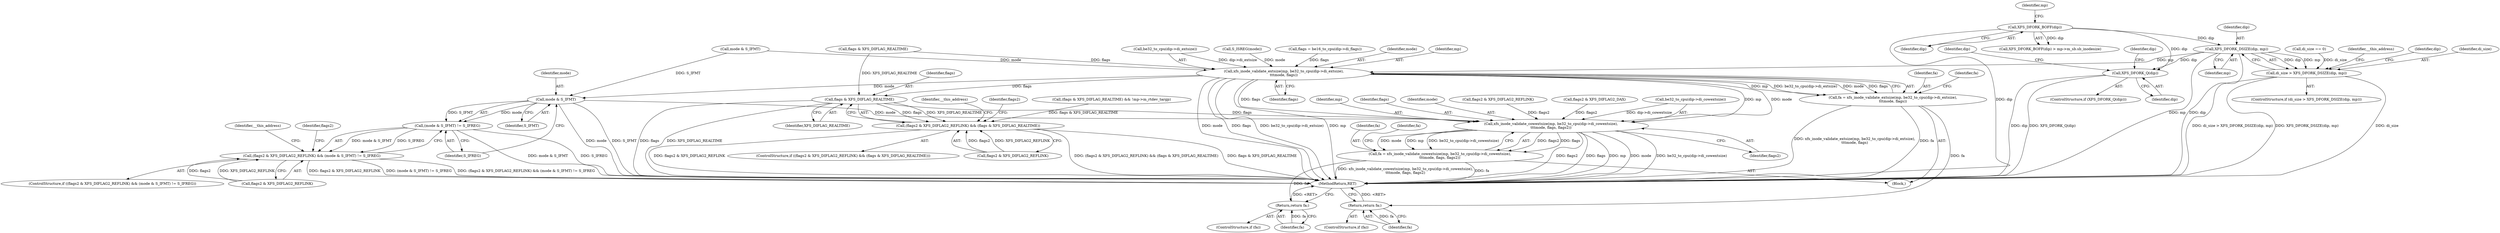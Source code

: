 digraph "0_linux_23fcb3340d033d9f081e21e6c12c2db7eaa541d3@pointer" {
"1000311" [label="(Call,XFS_DFORK_DSIZE(dip, mp))"];
"1000248" [label="(Call,XFS_DFORK_BOFF(dip))"];
"1000309" [label="(Call,di_size > XFS_DFORK_DSIZE(dip, mp))"];
"1000335" [label="(Call,XFS_DFORK_Q(dip))"];
"1000377" [label="(Call,xfs_inode_validate_extsize(mp, be32_to_cpu(dip->di_extsize),\n\t\t\tmode, flags))"];
"1000375" [label="(Call,fa = xfs_inode_validate_extsize(mp, be32_to_cpu(dip->di_extsize),\n\t\t\tmode, flags))"];
"1000387" [label="(Return,return fa;)"];
"1000424" [label="(Call,mode & S_IFMT)"];
"1000423" [label="(Call,(mode & S_IFMT) != S_IFREG)"];
"1000419" [label="(Call,(flags2 & XFS_DIFLAG2_REFLINK) && (mode & S_IFMT) != S_IFREG)"];
"1000452" [label="(Call,xfs_inode_validate_cowextsize(mp, be32_to_cpu(dip->di_cowextsize),\n\t\t\tmode, flags, flags2))"];
"1000450" [label="(Call,fa = xfs_inode_validate_cowextsize(mp, be32_to_cpu(dip->di_cowextsize),\n\t\t\tmode, flags, flags2))"];
"1000463" [label="(Return,return fa;)"];
"1000435" [label="(Call,flags & XFS_DIFLAG_REALTIME)"];
"1000431" [label="(Call,(flags2 & XFS_DIFLAG2_REFLINK) && (flags & XFS_DIFLAG_REALTIME))"];
"1000433" [label="(Identifier,flags2)"];
"1000249" [label="(Identifier,dip)"];
"1000385" [label="(ControlStructure,if (fa))"];
"1000418" [label="(ControlStructure,if ((flags2 & XFS_DIFLAG2_REFLINK) && (mode & S_IFMT) != S_IFREG))"];
"1000312" [label="(Identifier,dip)"];
"1000453" [label="(Identifier,mp)"];
"1000437" [label="(Identifier,XFS_DIFLAG_REALTIME)"];
"1000247" [label="(Call,XFS_DFORK_BOFF(dip) > mp->m_sb.sb_inodesize)"];
"1000277" [label="(Call,mode & S_IFMT)"];
"1000463" [label="(Return,return fa;)"];
"1000439" [label="(Identifier,__this_address)"];
"1000443" [label="(Identifier,flags2)"];
"1000220" [label="(Call,di_size == 0)"];
"1000308" [label="(ControlStructure,if (di_size > XFS_DFORK_DSIZE(dip, mp)))"];
"1000454" [label="(Call,be32_to_cpu(dip->di_cowextsize))"];
"1000267" [label="(Call,flags & XFS_DIFLAG_REALTIME)"];
"1000461" [label="(ControlStructure,if (fa))"];
"1000464" [label="(Identifier,fa)"];
"1000340" [label="(Identifier,dip)"];
"1000315" [label="(Identifier,__this_address)"];
"1000435" [label="(Call,flags & XFS_DIFLAG_REALTIME)"];
"1000375" [label="(Call,fa = xfs_inode_validate_extsize(mp, be32_to_cpu(dip->di_extsize),\n\t\t\tmode, flags))"];
"1000425" [label="(Identifier,mode)"];
"1000266" [label="(Call,(flags & XFS_DIFLAG_REALTIME) && !mp->m_rtdev_targp)"];
"1000451" [label="(Identifier,fa)"];
"1000426" [label="(Identifier,S_IFMT)"];
"1000311" [label="(Call,XFS_DFORK_DSIZE(dip, mp))"];
"1000379" [label="(Call,be32_to_cpu(dip->di_extsize))"];
"1000431" [label="(Call,(flags2 & XFS_DIFLAG2_REFLINK) && (flags & XFS_DIFLAG_REALTIME))"];
"1000387" [label="(Return,return fa;)"];
"1000304" [label="(Call,S_ISREG(mode))"];
"1000424" [label="(Call,mode & S_IFMT)"];
"1000376" [label="(Identifier,fa)"];
"1000427" [label="(Identifier,S_IFREG)"];
"1000432" [label="(Call,flags2 & XFS_DIFLAG2_REFLINK)"];
"1000388" [label="(Identifier,fa)"];
"1000257" [label="(Call,flags = be16_to_cpu(dip->di_flags))"];
"1000318" [label="(Identifier,dip)"];
"1000419" [label="(Call,(flags2 & XFS_DIFLAG2_REFLINK) && (mode & S_IFMT) != S_IFREG)"];
"1000459" [label="(Identifier,flags)"];
"1000383" [label="(Identifier,mode)"];
"1000450" [label="(Call,fa = xfs_inode_validate_cowextsize(mp, be32_to_cpu(dip->di_cowextsize),\n\t\t\tmode, flags, flags2))"];
"1000377" [label="(Call,xfs_inode_validate_extsize(mp, be32_to_cpu(dip->di_extsize),\n\t\t\tmode, flags))"];
"1000335" [label="(Call,XFS_DFORK_Q(dip))"];
"1000467" [label="(MethodReturn,RET)"];
"1000310" [label="(Identifier,di_size)"];
"1000313" [label="(Identifier,mp)"];
"1000334" [label="(ControlStructure,if (XFS_DFORK_Q(dip)))"];
"1000360" [label="(Identifier,dip)"];
"1000336" [label="(Identifier,dip)"];
"1000378" [label="(Identifier,mp)"];
"1000458" [label="(Identifier,mode)"];
"1000442" [label="(Call,flags2 & XFS_DIFLAG2_REFLINK)"];
"1000445" [label="(Call,flags2 & XFS_DIFLAG2_DAX)"];
"1000252" [label="(Identifier,mp)"];
"1000384" [label="(Identifier,flags)"];
"1000423" [label="(Call,(mode & S_IFMT) != S_IFREG)"];
"1000462" [label="(Identifier,fa)"];
"1000248" [label="(Call,XFS_DFORK_BOFF(dip))"];
"1000429" [label="(Identifier,__this_address)"];
"1000460" [label="(Identifier,flags2)"];
"1000386" [label="(Identifier,fa)"];
"1000436" [label="(Identifier,flags)"];
"1000430" [label="(ControlStructure,if ((flags2 & XFS_DIFLAG2_REFLINK) && (flags & XFS_DIFLAG_REALTIME)))"];
"1000309" [label="(Call,di_size > XFS_DFORK_DSIZE(dip, mp))"];
"1000121" [label="(Block,)"];
"1000420" [label="(Call,flags2 & XFS_DIFLAG2_REFLINK)"];
"1000452" [label="(Call,xfs_inode_validate_cowextsize(mp, be32_to_cpu(dip->di_cowextsize),\n\t\t\tmode, flags, flags2))"];
"1000311" -> "1000309"  [label="AST: "];
"1000311" -> "1000313"  [label="CFG: "];
"1000312" -> "1000311"  [label="AST: "];
"1000313" -> "1000311"  [label="AST: "];
"1000309" -> "1000311"  [label="CFG: "];
"1000311" -> "1000467"  [label="DDG: dip"];
"1000311" -> "1000467"  [label="DDG: mp"];
"1000311" -> "1000309"  [label="DDG: dip"];
"1000311" -> "1000309"  [label="DDG: mp"];
"1000248" -> "1000311"  [label="DDG: dip"];
"1000311" -> "1000335"  [label="DDG: dip"];
"1000311" -> "1000377"  [label="DDG: mp"];
"1000248" -> "1000247"  [label="AST: "];
"1000248" -> "1000249"  [label="CFG: "];
"1000249" -> "1000248"  [label="AST: "];
"1000252" -> "1000248"  [label="CFG: "];
"1000248" -> "1000467"  [label="DDG: dip"];
"1000248" -> "1000247"  [label="DDG: dip"];
"1000248" -> "1000335"  [label="DDG: dip"];
"1000309" -> "1000308"  [label="AST: "];
"1000310" -> "1000309"  [label="AST: "];
"1000315" -> "1000309"  [label="CFG: "];
"1000318" -> "1000309"  [label="CFG: "];
"1000309" -> "1000467"  [label="DDG: di_size"];
"1000309" -> "1000467"  [label="DDG: di_size > XFS_DFORK_DSIZE(dip, mp)"];
"1000309" -> "1000467"  [label="DDG: XFS_DFORK_DSIZE(dip, mp)"];
"1000220" -> "1000309"  [label="DDG: di_size"];
"1000335" -> "1000334"  [label="AST: "];
"1000335" -> "1000336"  [label="CFG: "];
"1000336" -> "1000335"  [label="AST: "];
"1000340" -> "1000335"  [label="CFG: "];
"1000360" -> "1000335"  [label="CFG: "];
"1000335" -> "1000467"  [label="DDG: dip"];
"1000335" -> "1000467"  [label="DDG: XFS_DFORK_Q(dip)"];
"1000377" -> "1000375"  [label="AST: "];
"1000377" -> "1000384"  [label="CFG: "];
"1000378" -> "1000377"  [label="AST: "];
"1000379" -> "1000377"  [label="AST: "];
"1000383" -> "1000377"  [label="AST: "];
"1000384" -> "1000377"  [label="AST: "];
"1000375" -> "1000377"  [label="CFG: "];
"1000377" -> "1000467"  [label="DDG: mode"];
"1000377" -> "1000467"  [label="DDG: flags"];
"1000377" -> "1000467"  [label="DDG: be32_to_cpu(dip->di_extsize)"];
"1000377" -> "1000467"  [label="DDG: mp"];
"1000377" -> "1000375"  [label="DDG: mp"];
"1000377" -> "1000375"  [label="DDG: be32_to_cpu(dip->di_extsize)"];
"1000377" -> "1000375"  [label="DDG: mode"];
"1000377" -> "1000375"  [label="DDG: flags"];
"1000379" -> "1000377"  [label="DDG: dip->di_extsize"];
"1000304" -> "1000377"  [label="DDG: mode"];
"1000277" -> "1000377"  [label="DDG: mode"];
"1000267" -> "1000377"  [label="DDG: flags"];
"1000257" -> "1000377"  [label="DDG: flags"];
"1000377" -> "1000424"  [label="DDG: mode"];
"1000377" -> "1000435"  [label="DDG: flags"];
"1000377" -> "1000452"  [label="DDG: mp"];
"1000377" -> "1000452"  [label="DDG: mode"];
"1000377" -> "1000452"  [label="DDG: flags"];
"1000375" -> "1000121"  [label="AST: "];
"1000376" -> "1000375"  [label="AST: "];
"1000386" -> "1000375"  [label="CFG: "];
"1000375" -> "1000467"  [label="DDG: fa"];
"1000375" -> "1000467"  [label="DDG: xfs_inode_validate_extsize(mp, be32_to_cpu(dip->di_extsize),\n\t\t\tmode, flags)"];
"1000375" -> "1000387"  [label="DDG: fa"];
"1000387" -> "1000385"  [label="AST: "];
"1000387" -> "1000388"  [label="CFG: "];
"1000388" -> "1000387"  [label="AST: "];
"1000467" -> "1000387"  [label="CFG: "];
"1000387" -> "1000467"  [label="DDG: <RET>"];
"1000388" -> "1000387"  [label="DDG: fa"];
"1000424" -> "1000423"  [label="AST: "];
"1000424" -> "1000426"  [label="CFG: "];
"1000425" -> "1000424"  [label="AST: "];
"1000426" -> "1000424"  [label="AST: "];
"1000427" -> "1000424"  [label="CFG: "];
"1000424" -> "1000467"  [label="DDG: S_IFMT"];
"1000424" -> "1000467"  [label="DDG: mode"];
"1000424" -> "1000423"  [label="DDG: mode"];
"1000424" -> "1000423"  [label="DDG: S_IFMT"];
"1000277" -> "1000424"  [label="DDG: S_IFMT"];
"1000424" -> "1000452"  [label="DDG: mode"];
"1000423" -> "1000419"  [label="AST: "];
"1000423" -> "1000427"  [label="CFG: "];
"1000427" -> "1000423"  [label="AST: "];
"1000419" -> "1000423"  [label="CFG: "];
"1000423" -> "1000467"  [label="DDG: S_IFREG"];
"1000423" -> "1000467"  [label="DDG: mode & S_IFMT"];
"1000423" -> "1000419"  [label="DDG: mode & S_IFMT"];
"1000423" -> "1000419"  [label="DDG: S_IFREG"];
"1000419" -> "1000418"  [label="AST: "];
"1000419" -> "1000420"  [label="CFG: "];
"1000420" -> "1000419"  [label="AST: "];
"1000429" -> "1000419"  [label="CFG: "];
"1000433" -> "1000419"  [label="CFG: "];
"1000419" -> "1000467"  [label="DDG: flags2 & XFS_DIFLAG2_REFLINK"];
"1000419" -> "1000467"  [label="DDG: (mode & S_IFMT) != S_IFREG"];
"1000419" -> "1000467"  [label="DDG: (flags2 & XFS_DIFLAG2_REFLINK) && (mode & S_IFMT) != S_IFREG"];
"1000420" -> "1000419"  [label="DDG: flags2"];
"1000420" -> "1000419"  [label="DDG: XFS_DIFLAG2_REFLINK"];
"1000452" -> "1000450"  [label="AST: "];
"1000452" -> "1000460"  [label="CFG: "];
"1000453" -> "1000452"  [label="AST: "];
"1000454" -> "1000452"  [label="AST: "];
"1000458" -> "1000452"  [label="AST: "];
"1000459" -> "1000452"  [label="AST: "];
"1000460" -> "1000452"  [label="AST: "];
"1000450" -> "1000452"  [label="CFG: "];
"1000452" -> "1000467"  [label="DDG: flags2"];
"1000452" -> "1000467"  [label="DDG: flags"];
"1000452" -> "1000467"  [label="DDG: mp"];
"1000452" -> "1000467"  [label="DDG: mode"];
"1000452" -> "1000467"  [label="DDG: be32_to_cpu(dip->di_cowextsize)"];
"1000452" -> "1000450"  [label="DDG: flags2"];
"1000452" -> "1000450"  [label="DDG: flags"];
"1000452" -> "1000450"  [label="DDG: mode"];
"1000452" -> "1000450"  [label="DDG: mp"];
"1000452" -> "1000450"  [label="DDG: be32_to_cpu(dip->di_cowextsize)"];
"1000454" -> "1000452"  [label="DDG: dip->di_cowextsize"];
"1000435" -> "1000452"  [label="DDG: flags"];
"1000442" -> "1000452"  [label="DDG: flags2"];
"1000445" -> "1000452"  [label="DDG: flags2"];
"1000450" -> "1000121"  [label="AST: "];
"1000451" -> "1000450"  [label="AST: "];
"1000462" -> "1000450"  [label="CFG: "];
"1000450" -> "1000467"  [label="DDG: xfs_inode_validate_cowextsize(mp, be32_to_cpu(dip->di_cowextsize),\n\t\t\tmode, flags, flags2)"];
"1000450" -> "1000467"  [label="DDG: fa"];
"1000450" -> "1000463"  [label="DDG: fa"];
"1000463" -> "1000461"  [label="AST: "];
"1000463" -> "1000464"  [label="CFG: "];
"1000464" -> "1000463"  [label="AST: "];
"1000467" -> "1000463"  [label="CFG: "];
"1000463" -> "1000467"  [label="DDG: <RET>"];
"1000464" -> "1000463"  [label="DDG: fa"];
"1000435" -> "1000431"  [label="AST: "];
"1000435" -> "1000437"  [label="CFG: "];
"1000436" -> "1000435"  [label="AST: "];
"1000437" -> "1000435"  [label="AST: "];
"1000431" -> "1000435"  [label="CFG: "];
"1000435" -> "1000467"  [label="DDG: flags"];
"1000435" -> "1000467"  [label="DDG: XFS_DIFLAG_REALTIME"];
"1000435" -> "1000431"  [label="DDG: flags"];
"1000435" -> "1000431"  [label="DDG: XFS_DIFLAG_REALTIME"];
"1000267" -> "1000435"  [label="DDG: XFS_DIFLAG_REALTIME"];
"1000431" -> "1000430"  [label="AST: "];
"1000431" -> "1000432"  [label="CFG: "];
"1000432" -> "1000431"  [label="AST: "];
"1000439" -> "1000431"  [label="CFG: "];
"1000443" -> "1000431"  [label="CFG: "];
"1000431" -> "1000467"  [label="DDG: flags2 & XFS_DIFLAG2_REFLINK"];
"1000431" -> "1000467"  [label="DDG: (flags2 & XFS_DIFLAG2_REFLINK) && (flags & XFS_DIFLAG_REALTIME)"];
"1000431" -> "1000467"  [label="DDG: flags & XFS_DIFLAG_REALTIME"];
"1000432" -> "1000431"  [label="DDG: flags2"];
"1000432" -> "1000431"  [label="DDG: XFS_DIFLAG2_REFLINK"];
"1000266" -> "1000431"  [label="DDG: flags & XFS_DIFLAG_REALTIME"];
}
